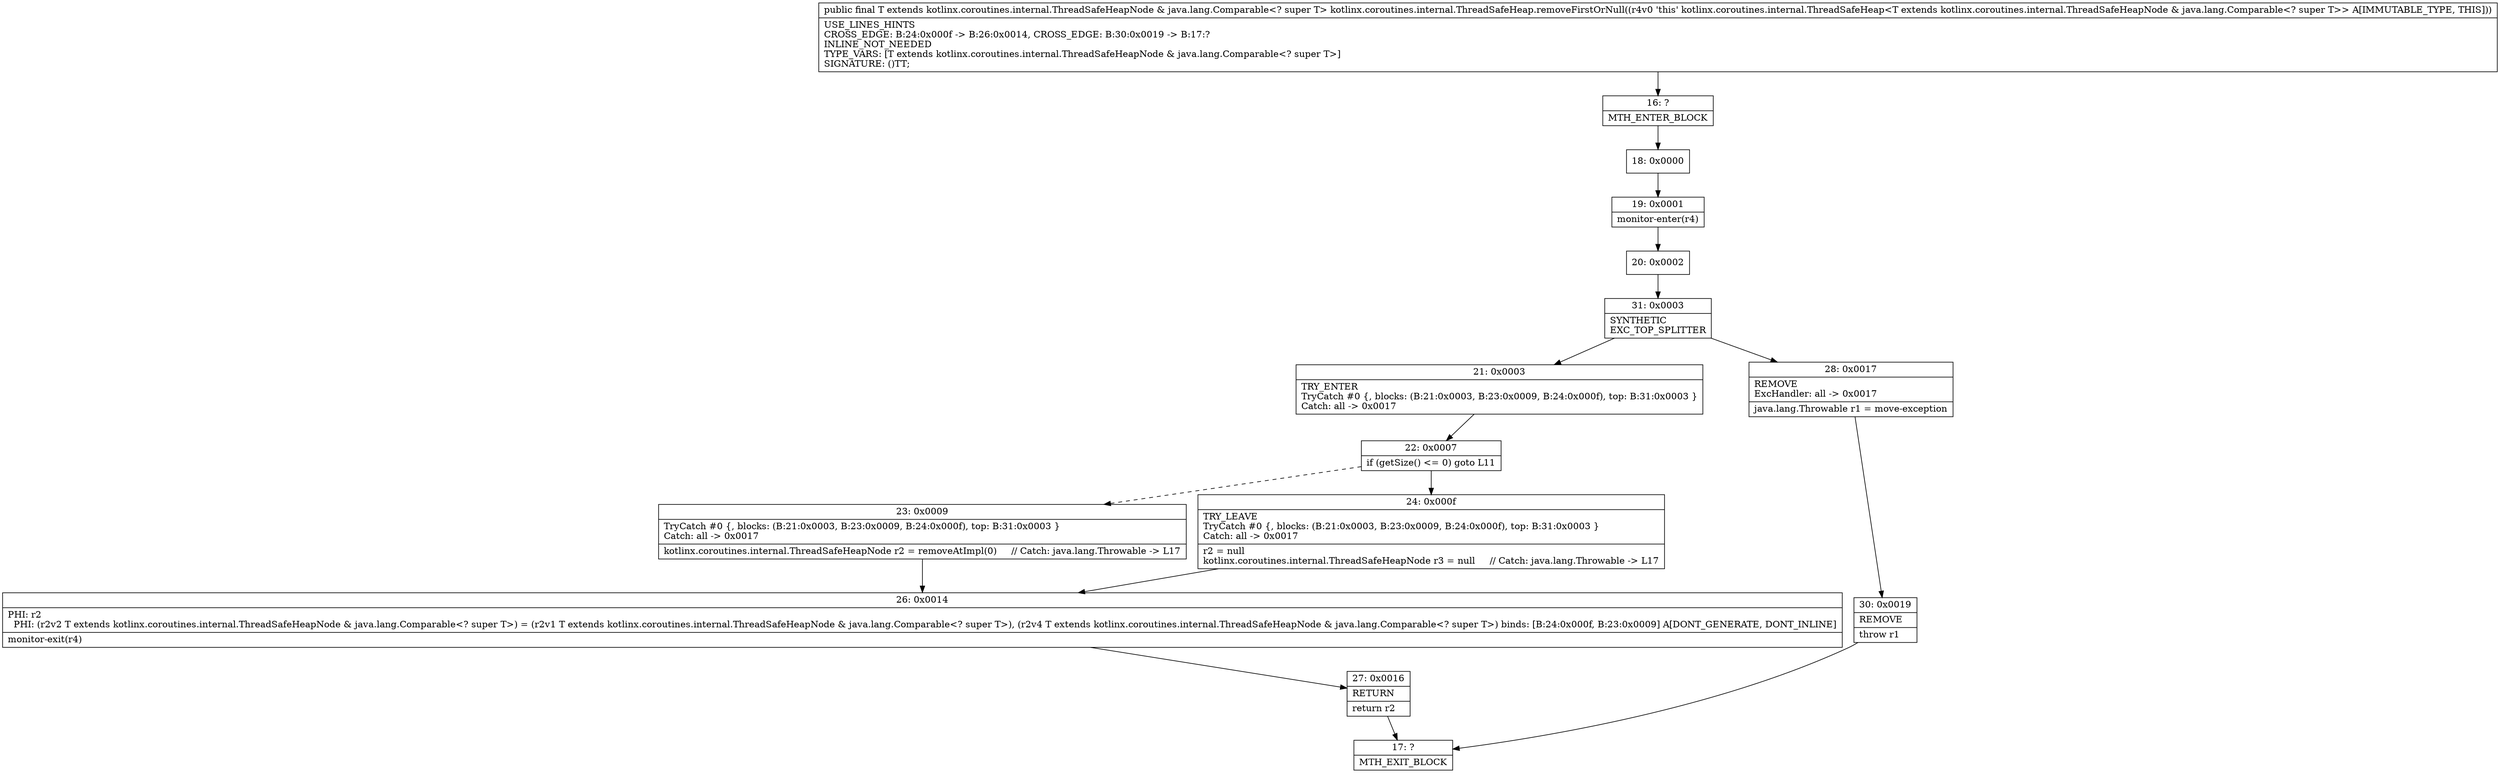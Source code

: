 digraph "CFG forkotlinx.coroutines.internal.ThreadSafeHeap.removeFirstOrNull()Lkotlinx\/coroutines\/internal\/ThreadSafeHeapNode;" {
Node_16 [shape=record,label="{16\:\ ?|MTH_ENTER_BLOCK\l}"];
Node_18 [shape=record,label="{18\:\ 0x0000}"];
Node_19 [shape=record,label="{19\:\ 0x0001|monitor\-enter(r4)\l}"];
Node_20 [shape=record,label="{20\:\ 0x0002}"];
Node_31 [shape=record,label="{31\:\ 0x0003|SYNTHETIC\lEXC_TOP_SPLITTER\l}"];
Node_21 [shape=record,label="{21\:\ 0x0003|TRY_ENTER\lTryCatch #0 \{, blocks: (B:21:0x0003, B:23:0x0009, B:24:0x000f), top: B:31:0x0003 \}\lCatch: all \-\> 0x0017\l}"];
Node_22 [shape=record,label="{22\:\ 0x0007|if (getSize() \<= 0) goto L11\l}"];
Node_23 [shape=record,label="{23\:\ 0x0009|TryCatch #0 \{, blocks: (B:21:0x0003, B:23:0x0009, B:24:0x000f), top: B:31:0x0003 \}\lCatch: all \-\> 0x0017\l|kotlinx.coroutines.internal.ThreadSafeHeapNode r2 = removeAtImpl(0)     \/\/ Catch: java.lang.Throwable \-\> L17\l}"];
Node_26 [shape=record,label="{26\:\ 0x0014|PHI: r2 \l  PHI: (r2v2 T extends kotlinx.coroutines.internal.ThreadSafeHeapNode & java.lang.Comparable\<? super T\>) = (r2v1 T extends kotlinx.coroutines.internal.ThreadSafeHeapNode & java.lang.Comparable\<? super T\>), (r2v4 T extends kotlinx.coroutines.internal.ThreadSafeHeapNode & java.lang.Comparable\<? super T\>) binds: [B:24:0x000f, B:23:0x0009] A[DONT_GENERATE, DONT_INLINE]\l|monitor\-exit(r4)\l}"];
Node_27 [shape=record,label="{27\:\ 0x0016|RETURN\l|return r2\l}"];
Node_17 [shape=record,label="{17\:\ ?|MTH_EXIT_BLOCK\l}"];
Node_24 [shape=record,label="{24\:\ 0x000f|TRY_LEAVE\lTryCatch #0 \{, blocks: (B:21:0x0003, B:23:0x0009, B:24:0x000f), top: B:31:0x0003 \}\lCatch: all \-\> 0x0017\l|r2 = null\lkotlinx.coroutines.internal.ThreadSafeHeapNode r3 = null     \/\/ Catch: java.lang.Throwable \-\> L17\l}"];
Node_28 [shape=record,label="{28\:\ 0x0017|REMOVE\lExcHandler: all \-\> 0x0017\l|java.lang.Throwable r1 = move\-exception\l}"];
Node_30 [shape=record,label="{30\:\ 0x0019|REMOVE\l|throw r1\l}"];
MethodNode[shape=record,label="{public final T extends kotlinx.coroutines.internal.ThreadSafeHeapNode & java.lang.Comparable\<? super T\> kotlinx.coroutines.internal.ThreadSafeHeap.removeFirstOrNull((r4v0 'this' kotlinx.coroutines.internal.ThreadSafeHeap\<T extends kotlinx.coroutines.internal.ThreadSafeHeapNode & java.lang.Comparable\<? super T\>\> A[IMMUTABLE_TYPE, THIS]))  | USE_LINES_HINTS\lCROSS_EDGE: B:24:0x000f \-\> B:26:0x0014, CROSS_EDGE: B:30:0x0019 \-\> B:17:?\lINLINE_NOT_NEEDED\lTYPE_VARS: [T extends kotlinx.coroutines.internal.ThreadSafeHeapNode & java.lang.Comparable\<? super T\>]\lSIGNATURE: ()TT;\l}"];
MethodNode -> Node_16;Node_16 -> Node_18;
Node_18 -> Node_19;
Node_19 -> Node_20;
Node_20 -> Node_31;
Node_31 -> Node_21;
Node_31 -> Node_28;
Node_21 -> Node_22;
Node_22 -> Node_23[style=dashed];
Node_22 -> Node_24;
Node_23 -> Node_26;
Node_26 -> Node_27;
Node_27 -> Node_17;
Node_24 -> Node_26;
Node_28 -> Node_30;
Node_30 -> Node_17;
}

